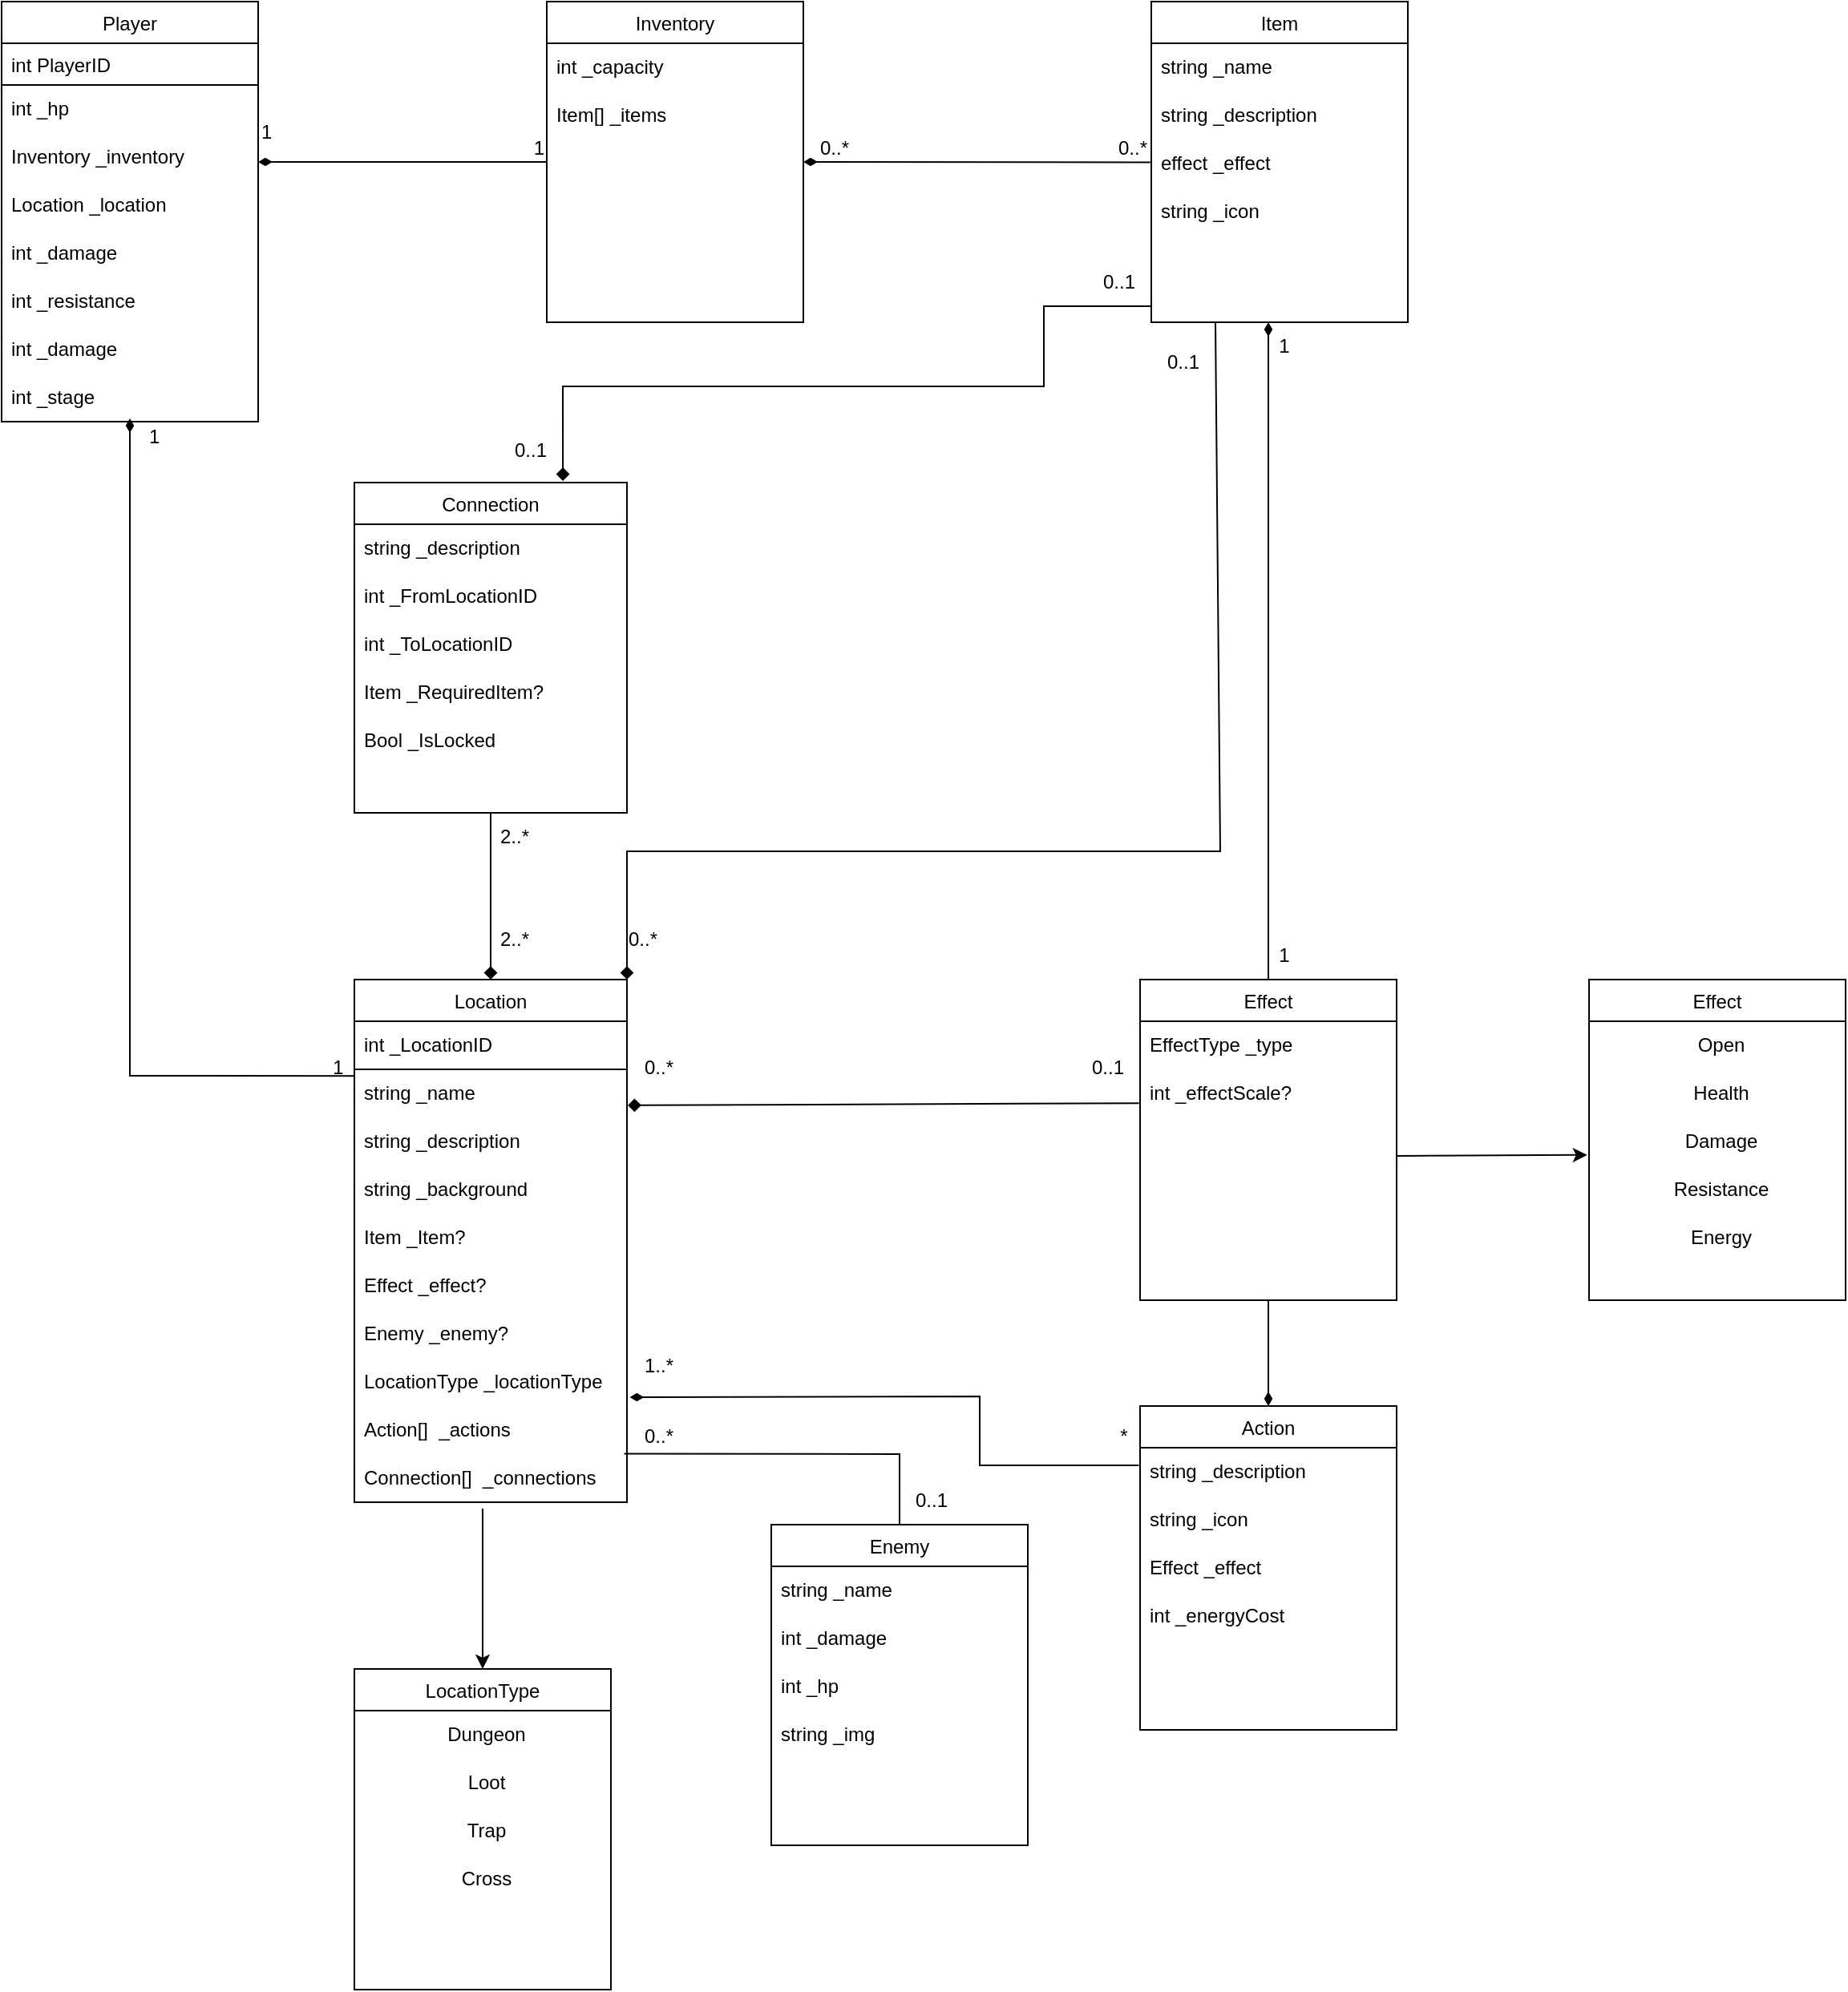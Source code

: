<mxfile version="22.1.7" type="device">
  <diagram id="C5RBs43oDa-KdzZeNtuy" name="Page-1">
    <mxGraphModel dx="2261" dy="1941" grid="1" gridSize="10" guides="1" tooltips="1" connect="1" arrows="1" fold="1" page="1" pageScale="1" pageWidth="827" pageHeight="1169" math="0" shadow="0">
      <root>
        <mxCell id="WIyWlLk6GJQsqaUBKTNV-0" />
        <mxCell id="WIyWlLk6GJQsqaUBKTNV-1" parent="WIyWlLk6GJQsqaUBKTNV-0" />
        <mxCell id="zkfFHV4jXpPFQw0GAbJ--0" value="Player" style="swimlane;fontStyle=0;align=center;verticalAlign=top;childLayout=stackLayout;horizontal=1;startSize=26;horizontalStack=0;resizeParent=1;resizeLast=0;collapsible=1;marginBottom=0;rounded=0;shadow=0;strokeWidth=1;" parent="WIyWlLk6GJQsqaUBKTNV-1" vertex="1">
          <mxGeometry x="-50" y="-240" width="160" height="262" as="geometry">
            <mxRectangle x="230" y="140" width="160" height="26" as="alternateBounds" />
          </mxGeometry>
        </mxCell>
        <mxCell id="zkfFHV4jXpPFQw0GAbJ--1" value="int PlayerID" style="text;align=left;verticalAlign=top;spacingLeft=4;spacingRight=4;overflow=hidden;rotatable=0;points=[[0,0.5],[1,0.5]];portConstraint=eastwest;perimeterSpacing=1;strokeColor=default;" parent="zkfFHV4jXpPFQw0GAbJ--0" vertex="1">
          <mxGeometry y="26" width="160" height="26" as="geometry" />
        </mxCell>
        <mxCell id="cZqF54XZ-YZEu3PjVimc-3" value="int _hp" style="text;html=1;align=left;verticalAlign=middle;resizable=0;points=[];autosize=1;strokeColor=none;fillColor=none;spacingLeft=4;" parent="zkfFHV4jXpPFQw0GAbJ--0" vertex="1">
          <mxGeometry y="52" width="160" height="30" as="geometry" />
        </mxCell>
        <mxCell id="cZqF54XZ-YZEu3PjVimc-20" value="Inventory _inventory" style="text;html=1;align=left;verticalAlign=middle;resizable=0;points=[];autosize=1;strokeColor=none;fillColor=none;spacingLeft=4;" parent="zkfFHV4jXpPFQw0GAbJ--0" vertex="1">
          <mxGeometry y="82" width="160" height="30" as="geometry" />
        </mxCell>
        <mxCell id="cZqF54XZ-YZEu3PjVimc-67" value="Location _location" style="text;html=1;align=left;verticalAlign=middle;resizable=0;points=[];autosize=1;strokeColor=none;fillColor=none;spacingLeft=4;" parent="zkfFHV4jXpPFQw0GAbJ--0" vertex="1">
          <mxGeometry y="112" width="160" height="30" as="geometry" />
        </mxCell>
        <mxCell id="3iyu6OeC7GcsBqpYTO3G-8" value="int _damage" style="text;html=1;align=left;verticalAlign=middle;resizable=0;points=[];autosize=1;strokeColor=none;fillColor=none;spacingLeft=4;" parent="zkfFHV4jXpPFQw0GAbJ--0" vertex="1">
          <mxGeometry y="142" width="160" height="30" as="geometry" />
        </mxCell>
        <mxCell id="3iyu6OeC7GcsBqpYTO3G-16" value="int _resistance" style="text;html=1;align=left;verticalAlign=middle;resizable=0;points=[];autosize=1;strokeColor=none;fillColor=none;spacingLeft=4;" parent="zkfFHV4jXpPFQw0GAbJ--0" vertex="1">
          <mxGeometry y="172" width="160" height="30" as="geometry" />
        </mxCell>
        <mxCell id="Xtil65bjBEUPOmhqQ6Dw-1" value="int _damage" style="text;html=1;align=left;verticalAlign=middle;resizable=0;points=[];autosize=1;strokeColor=none;fillColor=none;spacingLeft=4;" parent="zkfFHV4jXpPFQw0GAbJ--0" vertex="1">
          <mxGeometry y="202" width="160" height="30" as="geometry" />
        </mxCell>
        <mxCell id="3iyu6OeC7GcsBqpYTO3G-32" value="int _stage" style="text;html=1;align=left;verticalAlign=middle;resizable=0;points=[];autosize=1;strokeColor=none;fillColor=none;spacingLeft=4;" parent="zkfFHV4jXpPFQw0GAbJ--0" vertex="1">
          <mxGeometry y="232" width="160" height="30" as="geometry" />
        </mxCell>
        <mxCell id="zkfFHV4jXpPFQw0GAbJ--17" value="Inventory" style="swimlane;fontStyle=0;align=center;verticalAlign=top;childLayout=stackLayout;horizontal=1;startSize=26;horizontalStack=0;resizeParent=1;resizeLast=0;collapsible=1;marginBottom=0;rounded=0;shadow=0;strokeWidth=1;" parent="WIyWlLk6GJQsqaUBKTNV-1" vertex="1">
          <mxGeometry x="290" y="-240" width="160" height="200" as="geometry">
            <mxRectangle x="550" y="140" width="160" height="26" as="alternateBounds" />
          </mxGeometry>
        </mxCell>
        <mxCell id="cZqF54XZ-YZEu3PjVimc-18" value="int _capacity" style="text;html=1;align=left;verticalAlign=middle;resizable=0;points=[];autosize=1;strokeColor=none;fillColor=none;spacingLeft=4;" parent="zkfFHV4jXpPFQw0GAbJ--17" vertex="1">
          <mxGeometry y="26" width="160" height="30" as="geometry" />
        </mxCell>
        <mxCell id="cZqF54XZ-YZEu3PjVimc-23" value="Item[] _items" style="text;html=1;align=left;verticalAlign=middle;resizable=0;points=[];autosize=1;strokeColor=none;fillColor=none;spacingLeft=4;" parent="zkfFHV4jXpPFQw0GAbJ--17" vertex="1">
          <mxGeometry y="56" width="160" height="30" as="geometry" />
        </mxCell>
        <mxCell id="zkfFHV4jXpPFQw0GAbJ--26" value="" style="endArrow=none;shadow=0;strokeWidth=1;rounded=0;endFill=0;edgeStyle=elbowEdgeStyle;elbow=vertical;startArrow=diamondThin;startFill=1;" parent="WIyWlLk6GJQsqaUBKTNV-1" source="zkfFHV4jXpPFQw0GAbJ--0" target="zkfFHV4jXpPFQw0GAbJ--17" edge="1">
          <mxGeometry x="0.5" y="41" relative="1" as="geometry">
            <mxPoint x="210" y="-168" as="sourcePoint" />
            <mxPoint x="370" y="-168" as="targetPoint" />
            <mxPoint x="-40" y="32" as="offset" />
          </mxGeometry>
        </mxCell>
        <mxCell id="zkfFHV4jXpPFQw0GAbJ--27" value="1" style="resizable=0;align=left;verticalAlign=bottom;labelBackgroundColor=none;fontSize=12;" parent="zkfFHV4jXpPFQw0GAbJ--26" connectable="0" vertex="1">
          <mxGeometry x="-1" relative="1" as="geometry">
            <mxPoint y="-10" as="offset" />
          </mxGeometry>
        </mxCell>
        <mxCell id="zkfFHV4jXpPFQw0GAbJ--28" value="1" style="resizable=0;align=right;verticalAlign=bottom;labelBackgroundColor=none;fontSize=12;" parent="zkfFHV4jXpPFQw0GAbJ--26" connectable="0" vertex="1">
          <mxGeometry x="1" relative="1" as="geometry">
            <mxPoint as="offset" />
          </mxGeometry>
        </mxCell>
        <mxCell id="cZqF54XZ-YZEu3PjVimc-12" value="Item" style="swimlane;fontStyle=0;align=center;verticalAlign=top;childLayout=stackLayout;horizontal=1;startSize=26;horizontalStack=0;resizeParent=1;resizeLast=0;collapsible=1;marginBottom=0;rounded=0;shadow=0;strokeWidth=1;" parent="WIyWlLk6GJQsqaUBKTNV-1" vertex="1">
          <mxGeometry x="667" y="-240" width="160" height="200" as="geometry">
            <mxRectangle x="550" y="140" width="160" height="26" as="alternateBounds" />
          </mxGeometry>
        </mxCell>
        <mxCell id="cZqF54XZ-YZEu3PjVimc-17" value="string _name" style="text;html=1;align=left;verticalAlign=middle;resizable=0;points=[];autosize=1;strokeColor=none;fillColor=none;spacingLeft=4;" parent="cZqF54XZ-YZEu3PjVimc-12" vertex="1">
          <mxGeometry y="26" width="160" height="30" as="geometry" />
        </mxCell>
        <mxCell id="cZqF54XZ-YZEu3PjVimc-19" value="string _description" style="text;html=1;align=left;verticalAlign=middle;resizable=0;points=[];autosize=1;strokeColor=none;fillColor=none;spacingLeft=4;" parent="cZqF54XZ-YZEu3PjVimc-12" vertex="1">
          <mxGeometry y="56" width="160" height="30" as="geometry" />
        </mxCell>
        <mxCell id="cZqF54XZ-YZEu3PjVimc-21" value="effect _effect" style="text;html=1;align=left;verticalAlign=middle;resizable=0;points=[];autosize=1;strokeColor=none;fillColor=none;spacingLeft=4;" parent="cZqF54XZ-YZEu3PjVimc-12" vertex="1">
          <mxGeometry y="86" width="160" height="30" as="geometry" />
        </mxCell>
        <mxCell id="cZqF54XZ-YZEu3PjVimc-24" value="string _icon" style="text;html=1;align=left;verticalAlign=middle;resizable=0;points=[];autosize=1;strokeColor=none;fillColor=none;spacingLeft=4;" parent="cZqF54XZ-YZEu3PjVimc-12" vertex="1">
          <mxGeometry y="116" width="160" height="30" as="geometry" />
        </mxCell>
        <mxCell id="cZqF54XZ-YZEu3PjVimc-13" value="" style="endArrow=none;html=1;rounded=0;exitX=1;exitY=0.5;exitDx=0;exitDy=0;startArrow=diamondThin;startFill=1;entryX=-0.004;entryY=0.473;entryDx=0;entryDy=0;entryPerimeter=0;" parent="WIyWlLk6GJQsqaUBKTNV-1" source="zkfFHV4jXpPFQw0GAbJ--17" target="cZqF54XZ-YZEu3PjVimc-21" edge="1">
          <mxGeometry width="50" height="50" relative="1" as="geometry">
            <mxPoint x="340" y="-40" as="sourcePoint" />
            <mxPoint x="570" y="-140" as="targetPoint" />
          </mxGeometry>
        </mxCell>
        <mxCell id="cZqF54XZ-YZEu3PjVimc-14" value="0..*" style="resizable=0;align=right;verticalAlign=bottom;labelBackgroundColor=none;fontSize=12;" parent="WIyWlLk6GJQsqaUBKTNV-1" connectable="0" vertex="1">
          <mxGeometry x="480" y="-140" as="geometry" />
        </mxCell>
        <mxCell id="cZqF54XZ-YZEu3PjVimc-15" value="0..*" style="resizable=0;align=right;verticalAlign=bottom;labelBackgroundColor=none;fontSize=12;" parent="WIyWlLk6GJQsqaUBKTNV-1" connectable="0" vertex="1">
          <mxGeometry x="667" y="-140" as="geometry">
            <mxPoint x="-1" as="offset" />
          </mxGeometry>
        </mxCell>
        <mxCell id="cZqF54XZ-YZEu3PjVimc-25" value="Effect" style="swimlane;fontStyle=0;align=center;verticalAlign=top;childLayout=stackLayout;horizontal=1;startSize=26;horizontalStack=0;resizeParent=1;resizeLast=0;collapsible=1;marginBottom=0;rounded=0;shadow=0;strokeWidth=1;" parent="WIyWlLk6GJQsqaUBKTNV-1" vertex="1">
          <mxGeometry x="660" y="370" width="160" height="200" as="geometry">
            <mxRectangle x="550" y="140" width="160" height="26" as="alternateBounds" />
          </mxGeometry>
        </mxCell>
        <mxCell id="cZqF54XZ-YZEu3PjVimc-34" value="EffectType _type" style="text;html=1;align=left;verticalAlign=middle;resizable=0;points=[];autosize=1;strokeColor=none;fillColor=none;spacingLeft=4;" parent="cZqF54XZ-YZEu3PjVimc-25" vertex="1">
          <mxGeometry y="26" width="160" height="30" as="geometry" />
        </mxCell>
        <mxCell id="cZqF54XZ-YZEu3PjVimc-42" value="int _effectScale?" style="text;html=1;align=left;verticalAlign=middle;resizable=0;points=[];autosize=1;strokeColor=none;fillColor=none;spacingLeft=4;" parent="cZqF54XZ-YZEu3PjVimc-25" vertex="1">
          <mxGeometry y="56" width="160" height="30" as="geometry" />
        </mxCell>
        <mxCell id="cZqF54XZ-YZEu3PjVimc-30" value="" style="endArrow=diamondThin;html=1;rounded=0;endFill=1;exitX=0.5;exitY=0;exitDx=0;exitDy=0;" parent="WIyWlLk6GJQsqaUBKTNV-1" source="cZqF54XZ-YZEu3PjVimc-25" edge="1">
          <mxGeometry width="50" height="50" relative="1" as="geometry">
            <mxPoint x="730" y="360" as="sourcePoint" />
            <mxPoint x="740" y="-40" as="targetPoint" />
          </mxGeometry>
        </mxCell>
        <mxCell id="cZqF54XZ-YZEu3PjVimc-31" value="1" style="text;html=1;strokeColor=none;fillColor=none;align=center;verticalAlign=middle;whiteSpace=wrap;rounded=0;" parent="WIyWlLk6GJQsqaUBKTNV-1" vertex="1">
          <mxGeometry x="740" y="-40" width="20" height="30" as="geometry" />
        </mxCell>
        <mxCell id="cZqF54XZ-YZEu3PjVimc-32" value="1" style="text;html=1;strokeColor=none;fillColor=none;align=center;verticalAlign=middle;whiteSpace=wrap;rounded=0;" parent="WIyWlLk6GJQsqaUBKTNV-1" vertex="1">
          <mxGeometry x="740" y="340" width="20" height="30" as="geometry" />
        </mxCell>
        <mxCell id="cZqF54XZ-YZEu3PjVimc-35" value="Effect" style="swimlane;fontStyle=0;align=center;verticalAlign=top;childLayout=stackLayout;horizontal=1;startSize=26;horizontalStack=0;resizeParent=1;resizeLast=0;collapsible=1;marginBottom=0;rounded=0;shadow=0;strokeWidth=1;" parent="WIyWlLk6GJQsqaUBKTNV-1" vertex="1">
          <mxGeometry x="940" y="370" width="160" height="200" as="geometry">
            <mxRectangle x="550" y="140" width="160" height="26" as="alternateBounds" />
          </mxGeometry>
        </mxCell>
        <mxCell id="cZqF54XZ-YZEu3PjVimc-36" value="Open" style="text;html=1;align=center;verticalAlign=middle;resizable=0;points=[];autosize=1;strokeColor=none;fillColor=none;spacingLeft=4;" parent="cZqF54XZ-YZEu3PjVimc-35" vertex="1">
          <mxGeometry y="26" width="160" height="30" as="geometry" />
        </mxCell>
        <mxCell id="cZqF54XZ-YZEu3PjVimc-37" value="Health" style="text;html=1;align=center;verticalAlign=middle;resizable=0;points=[];autosize=1;strokeColor=none;fillColor=none;spacingLeft=4;" parent="cZqF54XZ-YZEu3PjVimc-35" vertex="1">
          <mxGeometry y="56" width="160" height="30" as="geometry" />
        </mxCell>
        <mxCell id="cZqF54XZ-YZEu3PjVimc-38" value="Damage" style="text;html=1;align=center;verticalAlign=middle;resizable=0;points=[];autosize=1;strokeColor=none;fillColor=none;spacingLeft=4;" parent="cZqF54XZ-YZEu3PjVimc-35" vertex="1">
          <mxGeometry y="86" width="160" height="30" as="geometry" />
        </mxCell>
        <mxCell id="3iyu6OeC7GcsBqpYTO3G-14" value="Resistance" style="text;html=1;align=center;verticalAlign=middle;resizable=0;points=[];autosize=1;strokeColor=none;fillColor=none;spacingLeft=4;" parent="cZqF54XZ-YZEu3PjVimc-35" vertex="1">
          <mxGeometry y="116" width="160" height="30" as="geometry" />
        </mxCell>
        <mxCell id="Xtil65bjBEUPOmhqQ6Dw-0" value="Energy" style="text;html=1;align=center;verticalAlign=middle;resizable=0;points=[];autosize=1;strokeColor=none;fillColor=none;spacingLeft=4;" parent="cZqF54XZ-YZEu3PjVimc-35" vertex="1">
          <mxGeometry y="146" width="160" height="30" as="geometry" />
        </mxCell>
        <mxCell id="cZqF54XZ-YZEu3PjVimc-40" value="" style="endArrow=classic;html=1;rounded=0;entryX=-0.007;entryY=0.78;entryDx=0;entryDy=0;entryPerimeter=0;" parent="WIyWlLk6GJQsqaUBKTNV-1" target="cZqF54XZ-YZEu3PjVimc-38" edge="1">
          <mxGeometry width="50" height="50" relative="1" as="geometry">
            <mxPoint x="820" y="480" as="sourcePoint" />
            <mxPoint x="790" y="360" as="targetPoint" />
          </mxGeometry>
        </mxCell>
        <mxCell id="cZqF54XZ-YZEu3PjVimc-44" value="Location" style="swimlane;fontStyle=0;align=center;verticalAlign=top;childLayout=stackLayout;horizontal=1;startSize=26;horizontalStack=0;resizeParent=1;resizeLast=0;collapsible=1;marginBottom=0;rounded=0;shadow=0;strokeWidth=1;" parent="WIyWlLk6GJQsqaUBKTNV-1" vertex="1">
          <mxGeometry x="170" y="370" width="170" height="326" as="geometry">
            <mxRectangle x="550" y="140" width="160" height="26" as="alternateBounds" />
          </mxGeometry>
        </mxCell>
        <mxCell id="cZqF54XZ-YZEu3PjVimc-80" value="int _LocationID" style="text;html=1;align=left;verticalAlign=middle;resizable=0;points=[];autosize=1;strokeColor=default;fillColor=none;spacingLeft=4;" parent="cZqF54XZ-YZEu3PjVimc-44" vertex="1">
          <mxGeometry y="26" width="170" height="30" as="geometry" />
        </mxCell>
        <mxCell id="cZqF54XZ-YZEu3PjVimc-45" value="string _name" style="text;html=1;align=left;verticalAlign=middle;resizable=0;points=[];autosize=1;strokeColor=none;fillColor=none;spacingLeft=4;" parent="cZqF54XZ-YZEu3PjVimc-44" vertex="1">
          <mxGeometry y="56" width="170" height="30" as="geometry" />
        </mxCell>
        <mxCell id="cZqF54XZ-YZEu3PjVimc-46" value="string _description" style="text;html=1;align=left;verticalAlign=middle;resizable=0;points=[];autosize=1;strokeColor=none;fillColor=none;spacingLeft=4;" parent="cZqF54XZ-YZEu3PjVimc-44" vertex="1">
          <mxGeometry y="86" width="170" height="30" as="geometry" />
        </mxCell>
        <mxCell id="cZqF54XZ-YZEu3PjVimc-48" value="string _background" style="text;html=1;align=left;verticalAlign=middle;resizable=0;points=[];autosize=1;strokeColor=none;fillColor=none;spacingLeft=4;" parent="cZqF54XZ-YZEu3PjVimc-44" vertex="1">
          <mxGeometry y="116" width="170" height="30" as="geometry" />
        </mxCell>
        <mxCell id="cZqF54XZ-YZEu3PjVimc-51" value="Item _Item?" style="text;html=1;align=left;verticalAlign=middle;resizable=0;points=[];autosize=1;strokeColor=none;fillColor=none;spacingLeft=4;" parent="cZqF54XZ-YZEu3PjVimc-44" vertex="1">
          <mxGeometry y="146" width="170" height="30" as="geometry" />
        </mxCell>
        <mxCell id="cZqF54XZ-YZEu3PjVimc-53" value="Effect _effect?" style="text;html=1;align=left;verticalAlign=middle;resizable=0;points=[];autosize=1;strokeColor=none;fillColor=none;spacingLeft=4;" parent="cZqF54XZ-YZEu3PjVimc-44" vertex="1">
          <mxGeometry y="176" width="170" height="30" as="geometry" />
        </mxCell>
        <mxCell id="3iyu6OeC7GcsBqpYTO3G-10" value="Enemy _enemy?" style="text;html=1;align=left;verticalAlign=middle;resizable=0;points=[];autosize=1;strokeColor=none;fillColor=none;spacingLeft=4;" parent="cZqF54XZ-YZEu3PjVimc-44" vertex="1">
          <mxGeometry y="206" width="170" height="30" as="geometry" />
        </mxCell>
        <mxCell id="cZqF54XZ-YZEu3PjVimc-60" value="LocationType _locationType" style="text;html=1;align=left;verticalAlign=middle;resizable=0;points=[];autosize=1;strokeColor=none;fillColor=none;spacingLeft=4;" parent="cZqF54XZ-YZEu3PjVimc-44" vertex="1">
          <mxGeometry y="236" width="170" height="30" as="geometry" />
        </mxCell>
        <mxCell id="3iyu6OeC7GcsBqpYTO3G-38" value="Action[]&amp;nbsp; _actions" style="text;html=1;align=left;verticalAlign=middle;resizable=0;points=[];autosize=1;strokeColor=none;fillColor=none;spacingLeft=4;" parent="cZqF54XZ-YZEu3PjVimc-44" vertex="1">
          <mxGeometry y="266" width="170" height="30" as="geometry" />
        </mxCell>
        <mxCell id="DJS1C7W6r-HYyjFkk7pV-0" value="Connection[]&amp;nbsp; _connections" style="text;html=1;align=left;verticalAlign=middle;resizable=0;points=[];autosize=1;strokeColor=none;fillColor=none;spacingLeft=4;" vertex="1" parent="cZqF54XZ-YZEu3PjVimc-44">
          <mxGeometry y="296" width="170" height="30" as="geometry" />
        </mxCell>
        <mxCell id="cZqF54XZ-YZEu3PjVimc-54" value="" style="endArrow=none;html=1;rounded=0;entryX=0.25;entryY=1;entryDx=0;entryDy=0;exitX=1;exitY=0;exitDx=0;exitDy=0;startArrow=diamond;startFill=1;" parent="WIyWlLk6GJQsqaUBKTNV-1" source="cZqF54XZ-YZEu3PjVimc-44" target="cZqF54XZ-YZEu3PjVimc-12" edge="1">
          <mxGeometry width="50" height="50" relative="1" as="geometry">
            <mxPoint x="290" y="420" as="sourcePoint" />
            <mxPoint x="340" y="370" as="targetPoint" />
            <Array as="points">
              <mxPoint x="340" y="290" />
              <mxPoint x="710" y="290" />
            </Array>
          </mxGeometry>
        </mxCell>
        <mxCell id="cZqF54XZ-YZEu3PjVimc-55" value="" style="endArrow=none;html=1;rounded=0;exitX=1.003;exitY=0.748;exitDx=0;exitDy=0;entryX=-0.004;entryY=0.704;entryDx=0;entryDy=0;entryPerimeter=0;startArrow=diamond;startFill=1;exitPerimeter=0;" parent="WIyWlLk6GJQsqaUBKTNV-1" source="cZqF54XZ-YZEu3PjVimc-45" target="cZqF54XZ-YZEu3PjVimc-42" edge="1">
          <mxGeometry width="50" height="50" relative="1" as="geometry">
            <mxPoint x="290" y="420" as="sourcePoint" />
            <mxPoint x="340" y="370" as="targetPoint" />
          </mxGeometry>
        </mxCell>
        <mxCell id="cZqF54XZ-YZEu3PjVimc-56" value="0..*" style="text;html=1;strokeColor=none;fillColor=none;align=center;verticalAlign=middle;whiteSpace=wrap;rounded=0;" parent="WIyWlLk6GJQsqaUBKTNV-1" vertex="1">
          <mxGeometry x="340" y="330" width="20" height="30" as="geometry" />
        </mxCell>
        <mxCell id="cZqF54XZ-YZEu3PjVimc-57" value="0..1" style="text;html=1;strokeColor=none;fillColor=none;align=center;verticalAlign=middle;whiteSpace=wrap;rounded=0;" parent="WIyWlLk6GJQsqaUBKTNV-1" vertex="1">
          <mxGeometry x="667" y="-30" width="40" height="30" as="geometry" />
        </mxCell>
        <mxCell id="cZqF54XZ-YZEu3PjVimc-58" value="0..*" style="text;html=1;strokeColor=none;fillColor=none;align=center;verticalAlign=middle;whiteSpace=wrap;rounded=0;" parent="WIyWlLk6GJQsqaUBKTNV-1" vertex="1">
          <mxGeometry x="350" y="410" width="20" height="30" as="geometry" />
        </mxCell>
        <mxCell id="cZqF54XZ-YZEu3PjVimc-59" value="0..1" style="text;html=1;strokeColor=none;fillColor=none;align=center;verticalAlign=middle;whiteSpace=wrap;rounded=0;" parent="WIyWlLk6GJQsqaUBKTNV-1" vertex="1">
          <mxGeometry x="630" y="410" width="20" height="30" as="geometry" />
        </mxCell>
        <mxCell id="cZqF54XZ-YZEu3PjVimc-61" value="LocationType" style="swimlane;fontStyle=0;align=center;verticalAlign=top;childLayout=stackLayout;horizontal=1;startSize=26;horizontalStack=0;resizeParent=1;resizeLast=0;collapsible=1;marginBottom=0;rounded=0;shadow=0;strokeWidth=1;" parent="WIyWlLk6GJQsqaUBKTNV-1" vertex="1">
          <mxGeometry x="170" y="800" width="160" height="200" as="geometry">
            <mxRectangle x="550" y="140" width="160" height="26" as="alternateBounds" />
          </mxGeometry>
        </mxCell>
        <mxCell id="cZqF54XZ-YZEu3PjVimc-62" value="Dungeon" style="text;html=1;align=center;verticalAlign=middle;resizable=0;points=[];autosize=1;strokeColor=none;fillColor=none;spacingLeft=4;" parent="cZqF54XZ-YZEu3PjVimc-61" vertex="1">
          <mxGeometry y="26" width="160" height="30" as="geometry" />
        </mxCell>
        <mxCell id="cZqF54XZ-YZEu3PjVimc-63" value="Loot" style="text;html=1;align=center;verticalAlign=middle;resizable=0;points=[];autosize=1;strokeColor=none;fillColor=none;spacingLeft=4;" parent="cZqF54XZ-YZEu3PjVimc-61" vertex="1">
          <mxGeometry y="56" width="160" height="30" as="geometry" />
        </mxCell>
        <mxCell id="cZqF54XZ-YZEu3PjVimc-64" value="Trap" style="text;html=1;align=center;verticalAlign=middle;resizable=0;points=[];autosize=1;strokeColor=none;fillColor=none;spacingLeft=4;" parent="cZqF54XZ-YZEu3PjVimc-61" vertex="1">
          <mxGeometry y="86" width="160" height="30" as="geometry" />
        </mxCell>
        <mxCell id="cZqF54XZ-YZEu3PjVimc-66" value="Cross" style="text;html=1;align=center;verticalAlign=middle;resizable=0;points=[];autosize=1;strokeColor=none;fillColor=none;spacingLeft=4;" parent="cZqF54XZ-YZEu3PjVimc-61" vertex="1">
          <mxGeometry y="116" width="160" height="30" as="geometry" />
        </mxCell>
        <mxCell id="cZqF54XZ-YZEu3PjVimc-65" value="" style="endArrow=classic;html=1;rounded=0;entryX=0.5;entryY=0;entryDx=0;entryDy=0;" parent="WIyWlLk6GJQsqaUBKTNV-1" target="cZqF54XZ-YZEu3PjVimc-61" edge="1">
          <mxGeometry width="50" height="50" relative="1" as="geometry">
            <mxPoint x="250" y="700" as="sourcePoint" />
            <mxPoint x="360" y="470" as="targetPoint" />
          </mxGeometry>
        </mxCell>
        <mxCell id="cZqF54XZ-YZEu3PjVimc-68" value="" style="endArrow=diamondThin;html=1;rounded=0;exitX=1.021;exitY=1.072;exitDx=0;exitDy=0;startArrow=none;startFill=0;endFill=1;exitPerimeter=0;" parent="WIyWlLk6GJQsqaUBKTNV-1" edge="1">
          <mxGeometry width="50" height="50" relative="1" as="geometry">
            <mxPoint x="170.42" y="430.16" as="sourcePoint" />
            <mxPoint x="30" y="20" as="targetPoint" />
            <Array as="points">
              <mxPoint x="30" y="430" />
            </Array>
          </mxGeometry>
        </mxCell>
        <mxCell id="cZqF54XZ-YZEu3PjVimc-70" value="1" style="text;html=1;strokeColor=none;fillColor=none;align=center;verticalAlign=middle;whiteSpace=wrap;rounded=0;" parent="WIyWlLk6GJQsqaUBKTNV-1" vertex="1">
          <mxGeometry x="150" y="410" width="20" height="30" as="geometry" />
        </mxCell>
        <mxCell id="cZqF54XZ-YZEu3PjVimc-71" value="Connection" style="swimlane;fontStyle=0;align=center;verticalAlign=top;childLayout=stackLayout;horizontal=1;startSize=26;horizontalStack=0;resizeParent=1;resizeLast=0;collapsible=1;marginBottom=0;rounded=0;shadow=0;strokeWidth=1;" parent="WIyWlLk6GJQsqaUBKTNV-1" vertex="1">
          <mxGeometry x="170" y="60" width="170" height="206" as="geometry">
            <mxRectangle x="550" y="140" width="160" height="26" as="alternateBounds" />
          </mxGeometry>
        </mxCell>
        <mxCell id="cZqF54XZ-YZEu3PjVimc-73" value="string _description" style="text;html=1;align=left;verticalAlign=middle;resizable=0;points=[];autosize=1;strokeColor=none;fillColor=none;spacingLeft=4;" parent="cZqF54XZ-YZEu3PjVimc-71" vertex="1">
          <mxGeometry y="26" width="170" height="30" as="geometry" />
        </mxCell>
        <mxCell id="cZqF54XZ-YZEu3PjVimc-84" value="int _FromLocationID" style="text;html=1;align=left;verticalAlign=middle;resizable=0;points=[];autosize=1;strokeColor=none;fillColor=none;spacingLeft=4;" parent="cZqF54XZ-YZEu3PjVimc-71" vertex="1">
          <mxGeometry y="56" width="170" height="30" as="geometry" />
        </mxCell>
        <mxCell id="cZqF54XZ-YZEu3PjVimc-85" value="int _ToLocationID" style="text;html=1;align=left;verticalAlign=middle;resizable=0;points=[];autosize=1;strokeColor=none;fillColor=none;spacingLeft=4;" parent="cZqF54XZ-YZEu3PjVimc-71" vertex="1">
          <mxGeometry y="86" width="170" height="30" as="geometry" />
        </mxCell>
        <mxCell id="3iyu6OeC7GcsBqpYTO3G-18" value="Item _RequiredItem?" style="text;html=1;align=left;verticalAlign=middle;resizable=0;points=[];autosize=1;strokeColor=none;fillColor=none;spacingLeft=4;" parent="cZqF54XZ-YZEu3PjVimc-71" vertex="1">
          <mxGeometry y="116" width="170" height="30" as="geometry" />
        </mxCell>
        <mxCell id="3iyu6OeC7GcsBqpYTO3G-19" value="Bool _IsLocked" style="text;html=1;align=left;verticalAlign=middle;resizable=0;points=[];autosize=1;strokeColor=none;fillColor=none;spacingLeft=4;" parent="cZqF54XZ-YZEu3PjVimc-71" vertex="1">
          <mxGeometry y="146" width="170" height="30" as="geometry" />
        </mxCell>
        <mxCell id="cZqF54XZ-YZEu3PjVimc-79" value="" style="endArrow=diamond;html=1;rounded=0;exitX=0.5;exitY=1;exitDx=0;exitDy=0;entryX=0.5;entryY=0;entryDx=0;entryDy=0;endFill=1;" parent="WIyWlLk6GJQsqaUBKTNV-1" source="cZqF54XZ-YZEu3PjVimc-71" target="cZqF54XZ-YZEu3PjVimc-44" edge="1">
          <mxGeometry width="50" height="50" relative="1" as="geometry">
            <mxPoint x="210" y="330" as="sourcePoint" />
            <mxPoint x="260" y="280" as="targetPoint" />
          </mxGeometry>
        </mxCell>
        <mxCell id="cZqF54XZ-YZEu3PjVimc-81" value="2..*" style="text;html=1;strokeColor=none;fillColor=none;align=center;verticalAlign=middle;whiteSpace=wrap;rounded=0;" parent="WIyWlLk6GJQsqaUBKTNV-1" vertex="1">
          <mxGeometry x="260" y="330" width="20" height="30" as="geometry" />
        </mxCell>
        <mxCell id="cZqF54XZ-YZEu3PjVimc-82" value="2..*" style="text;html=1;strokeColor=none;fillColor=none;align=center;verticalAlign=middle;whiteSpace=wrap;rounded=0;" parent="WIyWlLk6GJQsqaUBKTNV-1" vertex="1">
          <mxGeometry x="260" y="266" width="20" height="30" as="geometry" />
        </mxCell>
        <mxCell id="3iyu6OeC7GcsBqpYTO3G-4" value="Enemy" style="swimlane;fontStyle=0;align=center;verticalAlign=top;childLayout=stackLayout;horizontal=1;startSize=26;horizontalStack=0;resizeParent=1;resizeLast=0;collapsible=1;marginBottom=0;rounded=0;shadow=0;strokeWidth=1;" parent="WIyWlLk6GJQsqaUBKTNV-1" vertex="1">
          <mxGeometry x="430" y="710" width="160" height="200" as="geometry">
            <mxRectangle x="550" y="140" width="160" height="26" as="alternateBounds" />
          </mxGeometry>
        </mxCell>
        <mxCell id="3iyu6OeC7GcsBqpYTO3G-5" value="string _name" style="text;html=1;align=left;verticalAlign=middle;resizable=0;points=[];autosize=1;strokeColor=none;fillColor=none;spacingLeft=4;" parent="3iyu6OeC7GcsBqpYTO3G-4" vertex="1">
          <mxGeometry y="26" width="160" height="30" as="geometry" />
        </mxCell>
        <mxCell id="3iyu6OeC7GcsBqpYTO3G-6" value="int _damage" style="text;html=1;align=left;verticalAlign=middle;resizable=0;points=[];autosize=1;strokeColor=none;fillColor=none;spacingLeft=4;" parent="3iyu6OeC7GcsBqpYTO3G-4" vertex="1">
          <mxGeometry y="56" width="160" height="30" as="geometry" />
        </mxCell>
        <mxCell id="3iyu6OeC7GcsBqpYTO3G-22" value="int _hp" style="text;html=1;align=left;verticalAlign=middle;resizable=0;points=[];autosize=1;strokeColor=none;fillColor=none;spacingLeft=4;" parent="3iyu6OeC7GcsBqpYTO3G-4" vertex="1">
          <mxGeometry y="86" width="160" height="30" as="geometry" />
        </mxCell>
        <mxCell id="3iyu6OeC7GcsBqpYTO3G-23" value="string _img" style="text;html=1;align=left;verticalAlign=middle;resizable=0;points=[];autosize=1;strokeColor=none;fillColor=none;spacingLeft=4;" parent="3iyu6OeC7GcsBqpYTO3G-4" vertex="1">
          <mxGeometry y="116" width="160" height="30" as="geometry" />
        </mxCell>
        <mxCell id="3iyu6OeC7GcsBqpYTO3G-11" value="" style="endArrow=none;html=1;rounded=0;entryX=0.5;entryY=0;entryDx=0;entryDy=0;exitX=0.99;exitY=0.99;exitDx=0;exitDy=0;exitPerimeter=0;" parent="WIyWlLk6GJQsqaUBKTNV-1" source="3iyu6OeC7GcsBqpYTO3G-38" target="3iyu6OeC7GcsBqpYTO3G-4" edge="1">
          <mxGeometry width="50" height="50" relative="1" as="geometry">
            <mxPoint x="330" y="640" as="sourcePoint" />
            <mxPoint x="380" y="590" as="targetPoint" />
            <Array as="points">
              <mxPoint x="510" y="666" />
            </Array>
          </mxGeometry>
        </mxCell>
        <mxCell id="3iyu6OeC7GcsBqpYTO3G-12" value="1..*" style="text;html=1;strokeColor=none;fillColor=none;align=center;verticalAlign=middle;whiteSpace=wrap;rounded=0;" parent="WIyWlLk6GJQsqaUBKTNV-1" vertex="1">
          <mxGeometry x="350" y="596" width="20" height="30" as="geometry" />
        </mxCell>
        <mxCell id="3iyu6OeC7GcsBqpYTO3G-13" value="0..1" style="text;html=1;strokeColor=none;fillColor=none;align=center;verticalAlign=middle;whiteSpace=wrap;rounded=0;" parent="WIyWlLk6GJQsqaUBKTNV-1" vertex="1">
          <mxGeometry x="520" y="680" width="20" height="30" as="geometry" />
        </mxCell>
        <mxCell id="3iyu6OeC7GcsBqpYTO3G-20" value="" style="endArrow=none;html=1;rounded=0;exitX=0.765;exitY=-0.005;exitDx=0;exitDy=0;startArrow=diamond;startFill=1;entryX=1;entryY=1;entryDx=0;entryDy=0;exitPerimeter=0;" parent="WIyWlLk6GJQsqaUBKTNV-1" source="cZqF54XZ-YZEu3PjVimc-71" target="3iyu6OeC7GcsBqpYTO3G-47" edge="1">
          <mxGeometry width="50" height="50" relative="1" as="geometry">
            <mxPoint x="60" y="380" as="sourcePoint" />
            <mxPoint x="670" y="-50" as="targetPoint" />
            <Array as="points">
              <mxPoint x="300" />
              <mxPoint x="600" />
              <mxPoint x="600" y="-50" />
            </Array>
          </mxGeometry>
        </mxCell>
        <mxCell id="3iyu6OeC7GcsBqpYTO3G-21" value="0..1" style="text;html=1;strokeColor=none;fillColor=none;align=center;verticalAlign=middle;whiteSpace=wrap;rounded=0;" parent="WIyWlLk6GJQsqaUBKTNV-1" vertex="1">
          <mxGeometry x="270" y="25" width="20" height="30" as="geometry" />
        </mxCell>
        <mxCell id="3iyu6OeC7GcsBqpYTO3G-24" value="Action" style="swimlane;fontStyle=0;align=center;verticalAlign=top;childLayout=stackLayout;horizontal=1;startSize=26;horizontalStack=0;resizeParent=1;resizeLast=0;collapsible=1;marginBottom=0;rounded=0;shadow=0;strokeWidth=1;" parent="WIyWlLk6GJQsqaUBKTNV-1" vertex="1">
          <mxGeometry x="660" y="636" width="160" height="202" as="geometry">
            <mxRectangle x="230" y="140" width="160" height="26" as="alternateBounds" />
          </mxGeometry>
        </mxCell>
        <mxCell id="3iyu6OeC7GcsBqpYTO3G-39" value="string _description" style="text;html=1;align=left;verticalAlign=middle;resizable=0;points=[];autosize=1;strokeColor=none;fillColor=none;spacingLeft=4;" parent="3iyu6OeC7GcsBqpYTO3G-24" vertex="1">
          <mxGeometry y="26" width="160" height="30" as="geometry" />
        </mxCell>
        <mxCell id="3iyu6OeC7GcsBqpYTO3G-40" value="string _icon" style="text;html=1;align=left;verticalAlign=middle;resizable=0;points=[];autosize=1;strokeColor=none;fillColor=none;spacingLeft=4;" parent="3iyu6OeC7GcsBqpYTO3G-24" vertex="1">
          <mxGeometry y="56" width="160" height="30" as="geometry" />
        </mxCell>
        <mxCell id="3iyu6OeC7GcsBqpYTO3G-31" value="Effect _effect" style="text;html=1;align=left;verticalAlign=middle;resizable=0;points=[];autosize=1;strokeColor=none;fillColor=none;spacingLeft=4;" parent="3iyu6OeC7GcsBqpYTO3G-24" vertex="1">
          <mxGeometry y="86" width="160" height="30" as="geometry" />
        </mxCell>
        <mxCell id="3iyu6OeC7GcsBqpYTO3G-33" value="int _energyCost" style="text;html=1;align=left;verticalAlign=middle;resizable=0;points=[];autosize=1;strokeColor=none;fillColor=none;spacingLeft=4;" parent="3iyu6OeC7GcsBqpYTO3G-24" vertex="1">
          <mxGeometry y="116" width="160" height="30" as="geometry" />
        </mxCell>
        <mxCell id="cZqF54XZ-YZEu3PjVimc-69" value="1" style="resizable=0;align=left;verticalAlign=bottom;labelBackgroundColor=none;fontSize=12;" parent="WIyWlLk6GJQsqaUBKTNV-1" connectable="0" vertex="1">
          <mxGeometry x="40" y="40" width="160" as="geometry" />
        </mxCell>
        <mxCell id="3iyu6OeC7GcsBqpYTO3G-37" value="" style="endArrow=none;html=1;rounded=0;exitX=0.5;exitY=0;exitDx=0;exitDy=0;entryX=0.5;entryY=1;entryDx=0;entryDy=0;endFill=0;startArrow=diamondThin;startFill=1;" parent="WIyWlLk6GJQsqaUBKTNV-1" source="3iyu6OeC7GcsBqpYTO3G-24" target="cZqF54XZ-YZEu3PjVimc-25" edge="1">
          <mxGeometry width="50" height="50" relative="1" as="geometry">
            <mxPoint x="720" y="440" as="sourcePoint" />
            <mxPoint x="770" y="390" as="targetPoint" />
          </mxGeometry>
        </mxCell>
        <mxCell id="3iyu6OeC7GcsBqpYTO3G-41" value="" style="endArrow=none;html=1;rounded=0;exitX=1.01;exitY=0.817;exitDx=0;exitDy=0;entryX=-0.005;entryY=0.367;entryDx=0;entryDy=0;endFill=0;startArrow=diamondThin;startFill=1;exitPerimeter=0;entryPerimeter=0;" parent="WIyWlLk6GJQsqaUBKTNV-1" source="cZqF54XZ-YZEu3PjVimc-60" target="3iyu6OeC7GcsBqpYTO3G-39" edge="1">
          <mxGeometry width="50" height="50" relative="1" as="geometry">
            <mxPoint x="620" y="660" as="sourcePoint" />
            <mxPoint x="520" y="584" as="targetPoint" />
            <Array as="points">
              <mxPoint x="560" y="630" />
              <mxPoint x="560" y="673" />
            </Array>
          </mxGeometry>
        </mxCell>
        <mxCell id="3iyu6OeC7GcsBqpYTO3G-42" value="0..*" style="text;html=1;strokeColor=none;fillColor=none;align=center;verticalAlign=middle;whiteSpace=wrap;rounded=0;" parent="WIyWlLk6GJQsqaUBKTNV-1" vertex="1">
          <mxGeometry x="350" y="640" width="20" height="30" as="geometry" />
        </mxCell>
        <mxCell id="3iyu6OeC7GcsBqpYTO3G-44" value="*" style="text;html=1;strokeColor=none;fillColor=none;align=center;verticalAlign=middle;whiteSpace=wrap;rounded=0;" parent="WIyWlLk6GJQsqaUBKTNV-1" vertex="1">
          <mxGeometry x="640" y="640" width="20" height="30" as="geometry" />
        </mxCell>
        <mxCell id="3iyu6OeC7GcsBqpYTO3G-47" value="0..1" style="text;html=1;strokeColor=none;fillColor=none;align=center;verticalAlign=middle;whiteSpace=wrap;rounded=0;" parent="WIyWlLk6GJQsqaUBKTNV-1" vertex="1">
          <mxGeometry x="627" y="-80" width="40" height="30" as="geometry" />
        </mxCell>
      </root>
    </mxGraphModel>
  </diagram>
</mxfile>
